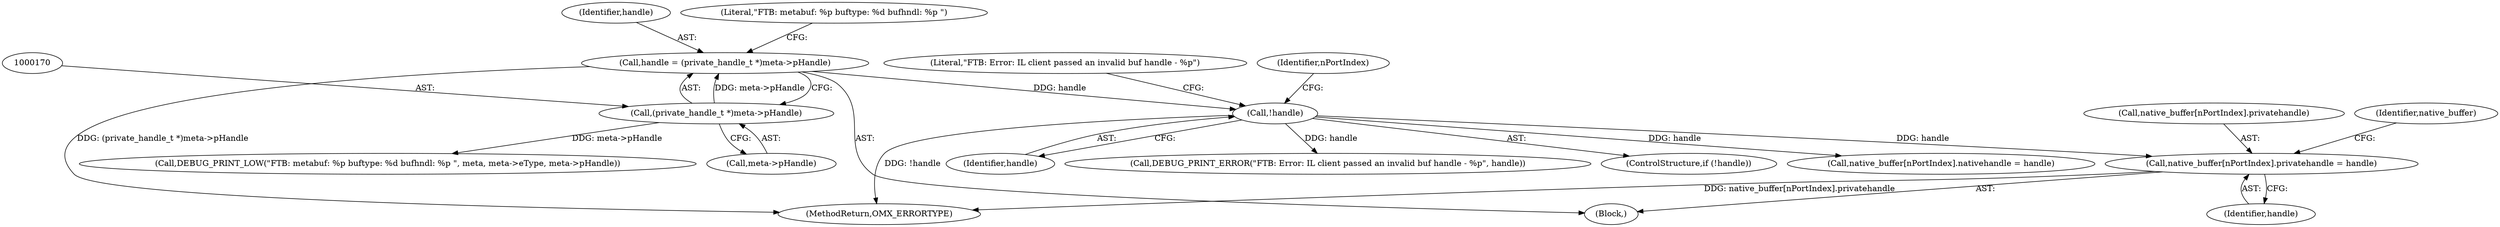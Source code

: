 digraph "0_Android_5b82f4f90c3d531313714df4b936f92fb0ff15cf_1@array" {
"1000221" [label="(Call,native_buffer[nPortIndex].privatehandle = handle)"];
"1000184" [label="(Call,!handle)"];
"1000167" [label="(Call,handle = (private_handle_t *)meta->pHandle)"];
"1000169" [label="(Call,(private_handle_t *)meta->pHandle)"];
"1000185" [label="(Identifier,handle)"];
"1000167" [label="(Call,handle = (private_handle_t *)meta->pHandle)"];
"1000187" [label="(Call,DEBUG_PRINT_ERROR(\"FTB: Error: IL client passed an invalid buf handle - %p\", handle))"];
"1000307" [label="(MethodReturn,OMX_ERRORTYPE)"];
"1000168" [label="(Identifier,handle)"];
"1000184" [label="(Call,!handle)"];
"1000227" [label="(Identifier,handle)"];
"1000171" [label="(Call,meta->pHandle)"];
"1000169" [label="(Call,(private_handle_t *)meta->pHandle)"];
"1000174" [label="(Call,DEBUG_PRINT_LOW(\"FTB: metabuf: %p buftype: %d bufhndl: %p \", meta, meta->eType, meta->pHandle))"];
"1000183" [label="(ControlStructure,if (!handle))"];
"1000175" [label="(Literal,\"FTB: metabuf: %p buftype: %d bufhndl: %p \")"];
"1000231" [label="(Identifier,native_buffer)"];
"1000222" [label="(Call,native_buffer[nPortIndex].privatehandle)"];
"1000193" [label="(Identifier,nPortIndex)"];
"1000135" [label="(Block,)"];
"1000228" [label="(Call,native_buffer[nPortIndex].nativehandle = handle)"];
"1000221" [label="(Call,native_buffer[nPortIndex].privatehandle = handle)"];
"1000188" [label="(Literal,\"FTB: Error: IL client passed an invalid buf handle - %p\")"];
"1000221" -> "1000135"  [label="AST: "];
"1000221" -> "1000227"  [label="CFG: "];
"1000222" -> "1000221"  [label="AST: "];
"1000227" -> "1000221"  [label="AST: "];
"1000231" -> "1000221"  [label="CFG: "];
"1000221" -> "1000307"  [label="DDG: native_buffer[nPortIndex].privatehandle"];
"1000184" -> "1000221"  [label="DDG: handle"];
"1000184" -> "1000183"  [label="AST: "];
"1000184" -> "1000185"  [label="CFG: "];
"1000185" -> "1000184"  [label="AST: "];
"1000188" -> "1000184"  [label="CFG: "];
"1000193" -> "1000184"  [label="CFG: "];
"1000184" -> "1000307"  [label="DDG: !handle"];
"1000167" -> "1000184"  [label="DDG: handle"];
"1000184" -> "1000187"  [label="DDG: handle"];
"1000184" -> "1000228"  [label="DDG: handle"];
"1000167" -> "1000135"  [label="AST: "];
"1000167" -> "1000169"  [label="CFG: "];
"1000168" -> "1000167"  [label="AST: "];
"1000169" -> "1000167"  [label="AST: "];
"1000175" -> "1000167"  [label="CFG: "];
"1000167" -> "1000307"  [label="DDG: (private_handle_t *)meta->pHandle"];
"1000169" -> "1000167"  [label="DDG: meta->pHandle"];
"1000169" -> "1000171"  [label="CFG: "];
"1000170" -> "1000169"  [label="AST: "];
"1000171" -> "1000169"  [label="AST: "];
"1000169" -> "1000174"  [label="DDG: meta->pHandle"];
}
